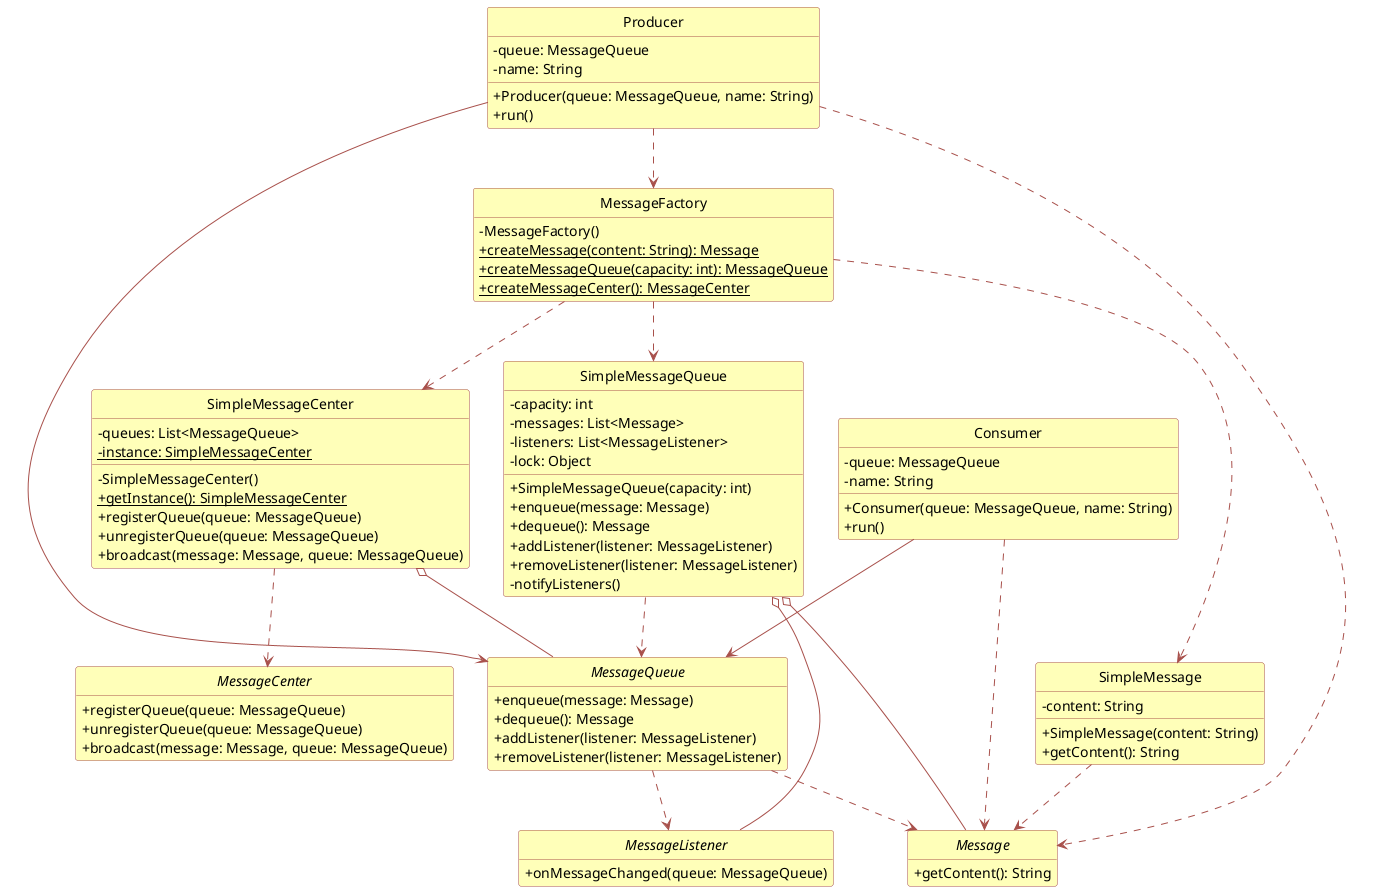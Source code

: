 @startuml
' 定义样式
!define YELLOW_BOX #FFFFB9
!define RED_LINE #A8504B

' 全局样式设置
skinparam classAttributeIconSize 0
hide empty members
hide circle

' 类和接口的样式配置
skinparam class {
    BackgroundColor YELLOW_BOX
    BorderColor RED_LINE
    ArrowColor RED_LINE
}

skinparam interface {
    BackgroundColor YELLOW_BOX
    BorderColor RED_LINE
}

' 接口定义
interface Message {
    + getContent(): String
}

interface MessageQueue {
    + enqueue(message: Message)
    + dequeue(): Message
    + addListener(listener: MessageListener)
    + removeListener(listener: MessageListener)
}

interface MessageListener {
    + onMessageChanged(queue: MessageQueue)
}

interface MessageCenter {
    + registerQueue(queue: MessageQueue)
    + unregisterQueue(queue: MessageQueue)
    + broadcast(message: Message, queue: MessageQueue)
}

' 具体类定义
class SimpleMessage {
    - content: String
    + SimpleMessage(content: String)
    + getContent(): String
}

class SimpleMessageQueue {
    - capacity: int
    - messages: List<Message>
    - listeners: List<MessageListener>
    - lock: Object
    + SimpleMessageQueue(capacity: int)
    + enqueue(message: Message)
    + dequeue(): Message
    + addListener(listener: MessageListener)
    + removeListener(listener: MessageListener)
    - notifyListeners()
}

class SimpleMessageCenter {
    - queues: List<MessageQueue>
    - {static} instance: SimpleMessageCenter
    - SimpleMessageCenter()
    + {static} getInstance(): SimpleMessageCenter
    + registerQueue(queue: MessageQueue)
    + unregisterQueue(queue: MessageQueue)
    + broadcast(message: Message, queue: MessageQueue)
}

class MessageFactory {
    - MessageFactory()
    + {static} createMessage(content: String): Message
    + {static} createMessageQueue(capacity: int): MessageQueue
    + {static} createMessageCenter(): MessageCenter
}

class Producer {
    - queue: MessageQueue
    - name: String
    + Producer(queue: MessageQueue, name: String)
    + run()
}

class Consumer {
    - queue: MessageQueue
    - name: String
    + Consumer(queue: MessageQueue, name: String)
    + run()
}

' 关系定义
SimpleMessage ..> Message
SimpleMessageQueue ..> MessageQueue
SimpleMessageCenter ..> MessageCenter

SimpleMessageQueue o-- Message
SimpleMessageQueue o-- MessageListener

Producer --> MessageQueue
Producer ..> MessageFactory
Producer ..> Message
Consumer --> MessageQueue
Consumer ..> Message

MessageFactory ..> SimpleMessage
MessageFactory ..> SimpleMessageQueue
MessageFactory ..> SimpleMessageCenter

SimpleMessageCenter o-- MessageQueue

MessageQueue ..> MessageListener
MessageQueue ..> Message

@enduml